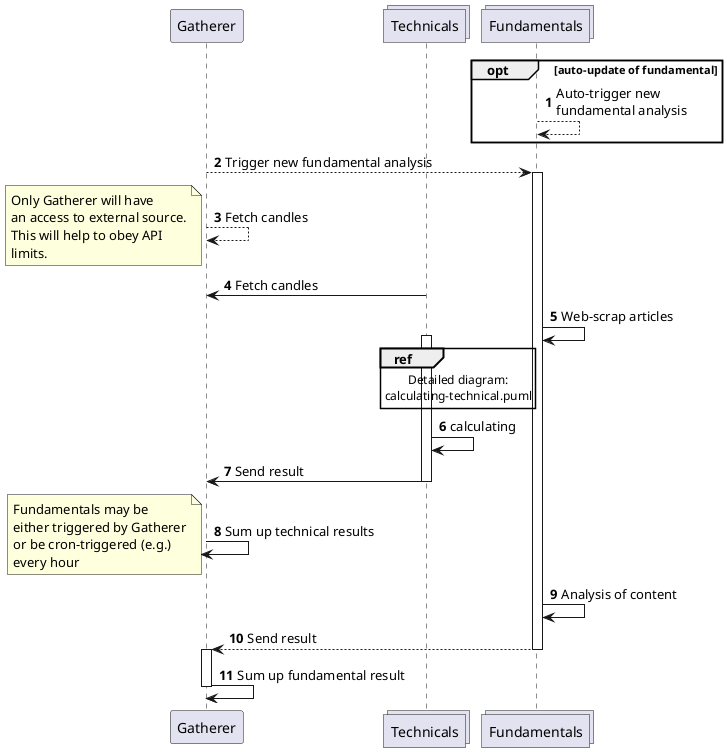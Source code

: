 @startuml
'https://plantuml.com/sequence-diagram

autonumber
participant Gatherer as gath
collections Technicals as tech
collections Fundamentals as fund
opt auto-update of fundamental
fund --> fund : Auto-trigger new \nfundamental analysis
end
gath --> fund : Trigger new fundamental analysis
activate fund
gath --> gath : Fetch candles
note left
Only Gatherer will have
an access to external source.
This will help to obey API
limits.
end note
tech -> gath : Fetch candles

fund -> fund : Web-scrap articles

activate tech
ref over tech
 Detailed diagram:
 calculating-technical.puml
end ref
tech -> tech : calculating
tech -> gath : Send result
deactivate tech

gath -> gath : Sum up technical results
deactivate gath

note left
Fundamentals may be
either triggered by Gatherer
or be cron-triggered (e.g.)
every hour
end note
fund -> fund : Analysis of content
fund --> gath: Send result
deactivate fund
activate gath
gath -> gath : Sum up fundamental result
deactivate gath

@enduml

'przypadek: technical jest po raz pierwszy w użyciu, albo jest ponownie włączony
' albo po prostu działa
' lub - to nie gatherer wysyła, ale technical pobiera sobie, tyle ile potrzebuje

'alternatywy: albo na prośbę gatherera, albo cyklicznie np. co godzinę skanowanie internetu
' oraz wiadomo, fundamental gdzieś musi przechowywać informacje, oraz je cache'ować